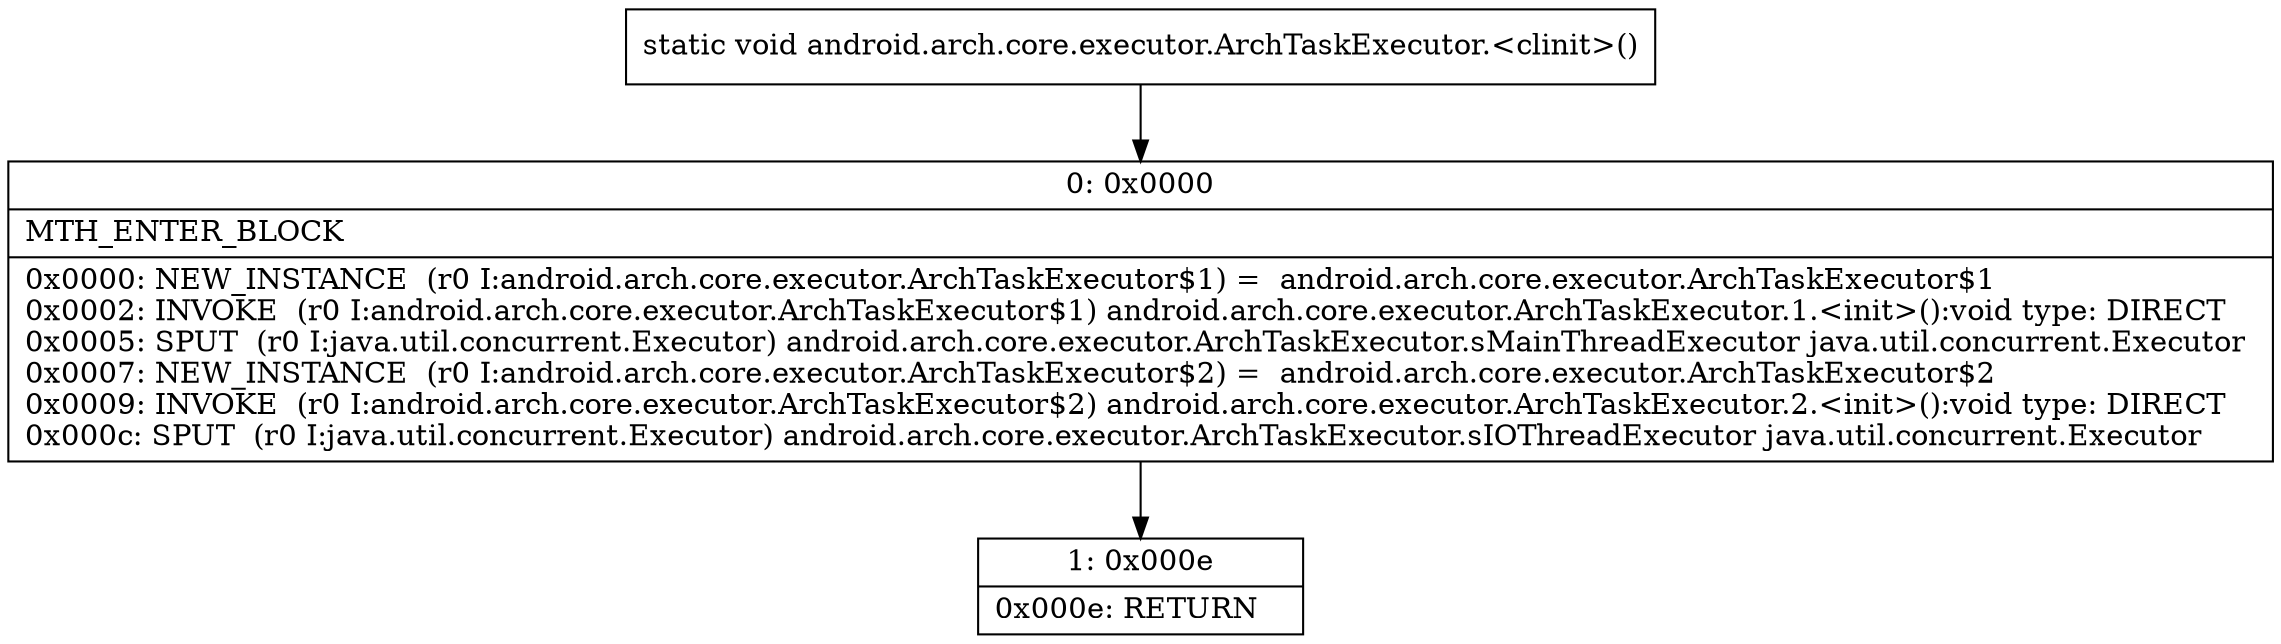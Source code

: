 digraph "CFG forandroid.arch.core.executor.ArchTaskExecutor.\<clinit\>()V" {
Node_0 [shape=record,label="{0\:\ 0x0000|MTH_ENTER_BLOCK\l|0x0000: NEW_INSTANCE  (r0 I:android.arch.core.executor.ArchTaskExecutor$1) =  android.arch.core.executor.ArchTaskExecutor$1 \l0x0002: INVOKE  (r0 I:android.arch.core.executor.ArchTaskExecutor$1) android.arch.core.executor.ArchTaskExecutor.1.\<init\>():void type: DIRECT \l0x0005: SPUT  (r0 I:java.util.concurrent.Executor) android.arch.core.executor.ArchTaskExecutor.sMainThreadExecutor java.util.concurrent.Executor \l0x0007: NEW_INSTANCE  (r0 I:android.arch.core.executor.ArchTaskExecutor$2) =  android.arch.core.executor.ArchTaskExecutor$2 \l0x0009: INVOKE  (r0 I:android.arch.core.executor.ArchTaskExecutor$2) android.arch.core.executor.ArchTaskExecutor.2.\<init\>():void type: DIRECT \l0x000c: SPUT  (r0 I:java.util.concurrent.Executor) android.arch.core.executor.ArchTaskExecutor.sIOThreadExecutor java.util.concurrent.Executor \l}"];
Node_1 [shape=record,label="{1\:\ 0x000e|0x000e: RETURN   \l}"];
MethodNode[shape=record,label="{static void android.arch.core.executor.ArchTaskExecutor.\<clinit\>() }"];
MethodNode -> Node_0;
Node_0 -> Node_1;
}

